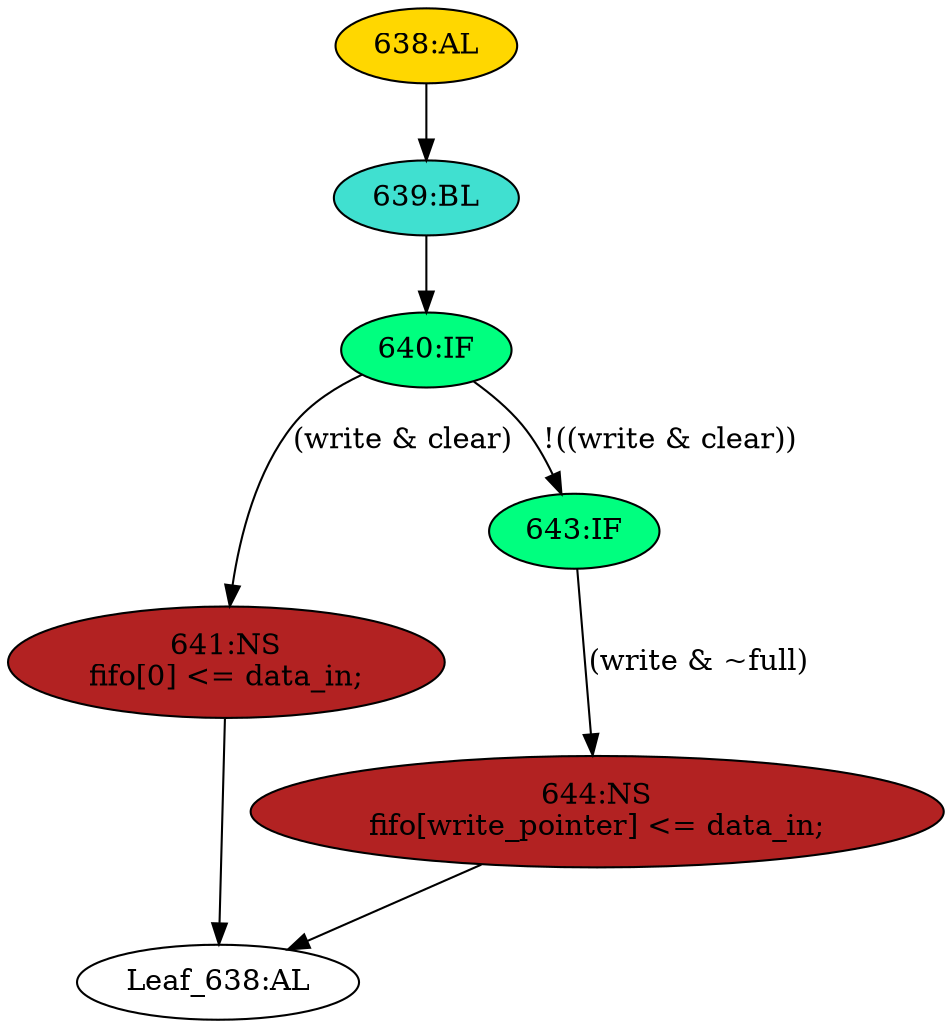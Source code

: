 strict digraph "" {
	node [label="\N"];
	"639:BL"	 [ast="<pyverilog.vparser.ast.Block object at 0x7f8391e56790>",
		fillcolor=turquoise,
		label="639:BL",
		statements="[]",
		style=filled,
		typ=Block];
	"640:IF"	 [ast="<pyverilog.vparser.ast.IfStatement object at 0x7f83b382fdd0>",
		fillcolor=springgreen,
		label="640:IF",
		statements="[]",
		style=filled,
		typ=IfStatement];
	"639:BL" -> "640:IF"	 [cond="[]",
		lineno=None];
	"641:NS"	 [ast="<pyverilog.vparser.ast.NonblockingSubstitution object at 0x7f83b37df0d0>",
		fillcolor=firebrick,
		label="641:NS
fifo[0] <= data_in;",
		statements="[<pyverilog.vparser.ast.NonblockingSubstitution object at 0x7f83b37df0d0>]",
		style=filled,
		typ=NonblockingSubstitution];
	"Leaf_638:AL"	 [def_var="['fifo']",
		label="Leaf_638:AL"];
	"641:NS" -> "Leaf_638:AL"	 [cond="[]",
		lineno=None];
	"640:IF" -> "641:NS"	 [cond="['write', 'clear']",
		label="(write & clear)",
		lineno=640];
	"643:IF"	 [ast="<pyverilog.vparser.ast.IfStatement object at 0x7f83b382ff50>",
		fillcolor=springgreen,
		label="643:IF",
		statements="[]",
		style=filled,
		typ=IfStatement];
	"640:IF" -> "643:IF"	 [cond="['write', 'clear']",
		label="!((write & clear))",
		lineno=640];
	"644:NS"	 [ast="<pyverilog.vparser.ast.NonblockingSubstitution object at 0x7f83b382f1d0>",
		fillcolor=firebrick,
		label="644:NS
fifo[write_pointer] <= data_in;",
		statements="[<pyverilog.vparser.ast.NonblockingSubstitution object at 0x7f83b382f1d0>]",
		style=filled,
		typ=NonblockingSubstitution];
	"644:NS" -> "Leaf_638:AL"	 [cond="[]",
		lineno=None];
	"643:IF" -> "644:NS"	 [cond="['write', 'full']",
		label="(write & ~full)",
		lineno=643];
	"638:AL"	 [ast="<pyverilog.vparser.ast.Always object at 0x7f83b37df390>",
		clk_sens=False,
		fillcolor=gold,
		label="638:AL",
		sens="['clk']",
		statements="[]",
		style=filled,
		typ=Always,
		use_var="['write', 'clear', 'full', 'data_in']"];
	"638:AL" -> "639:BL"	 [cond="[]",
		lineno=None];
}
